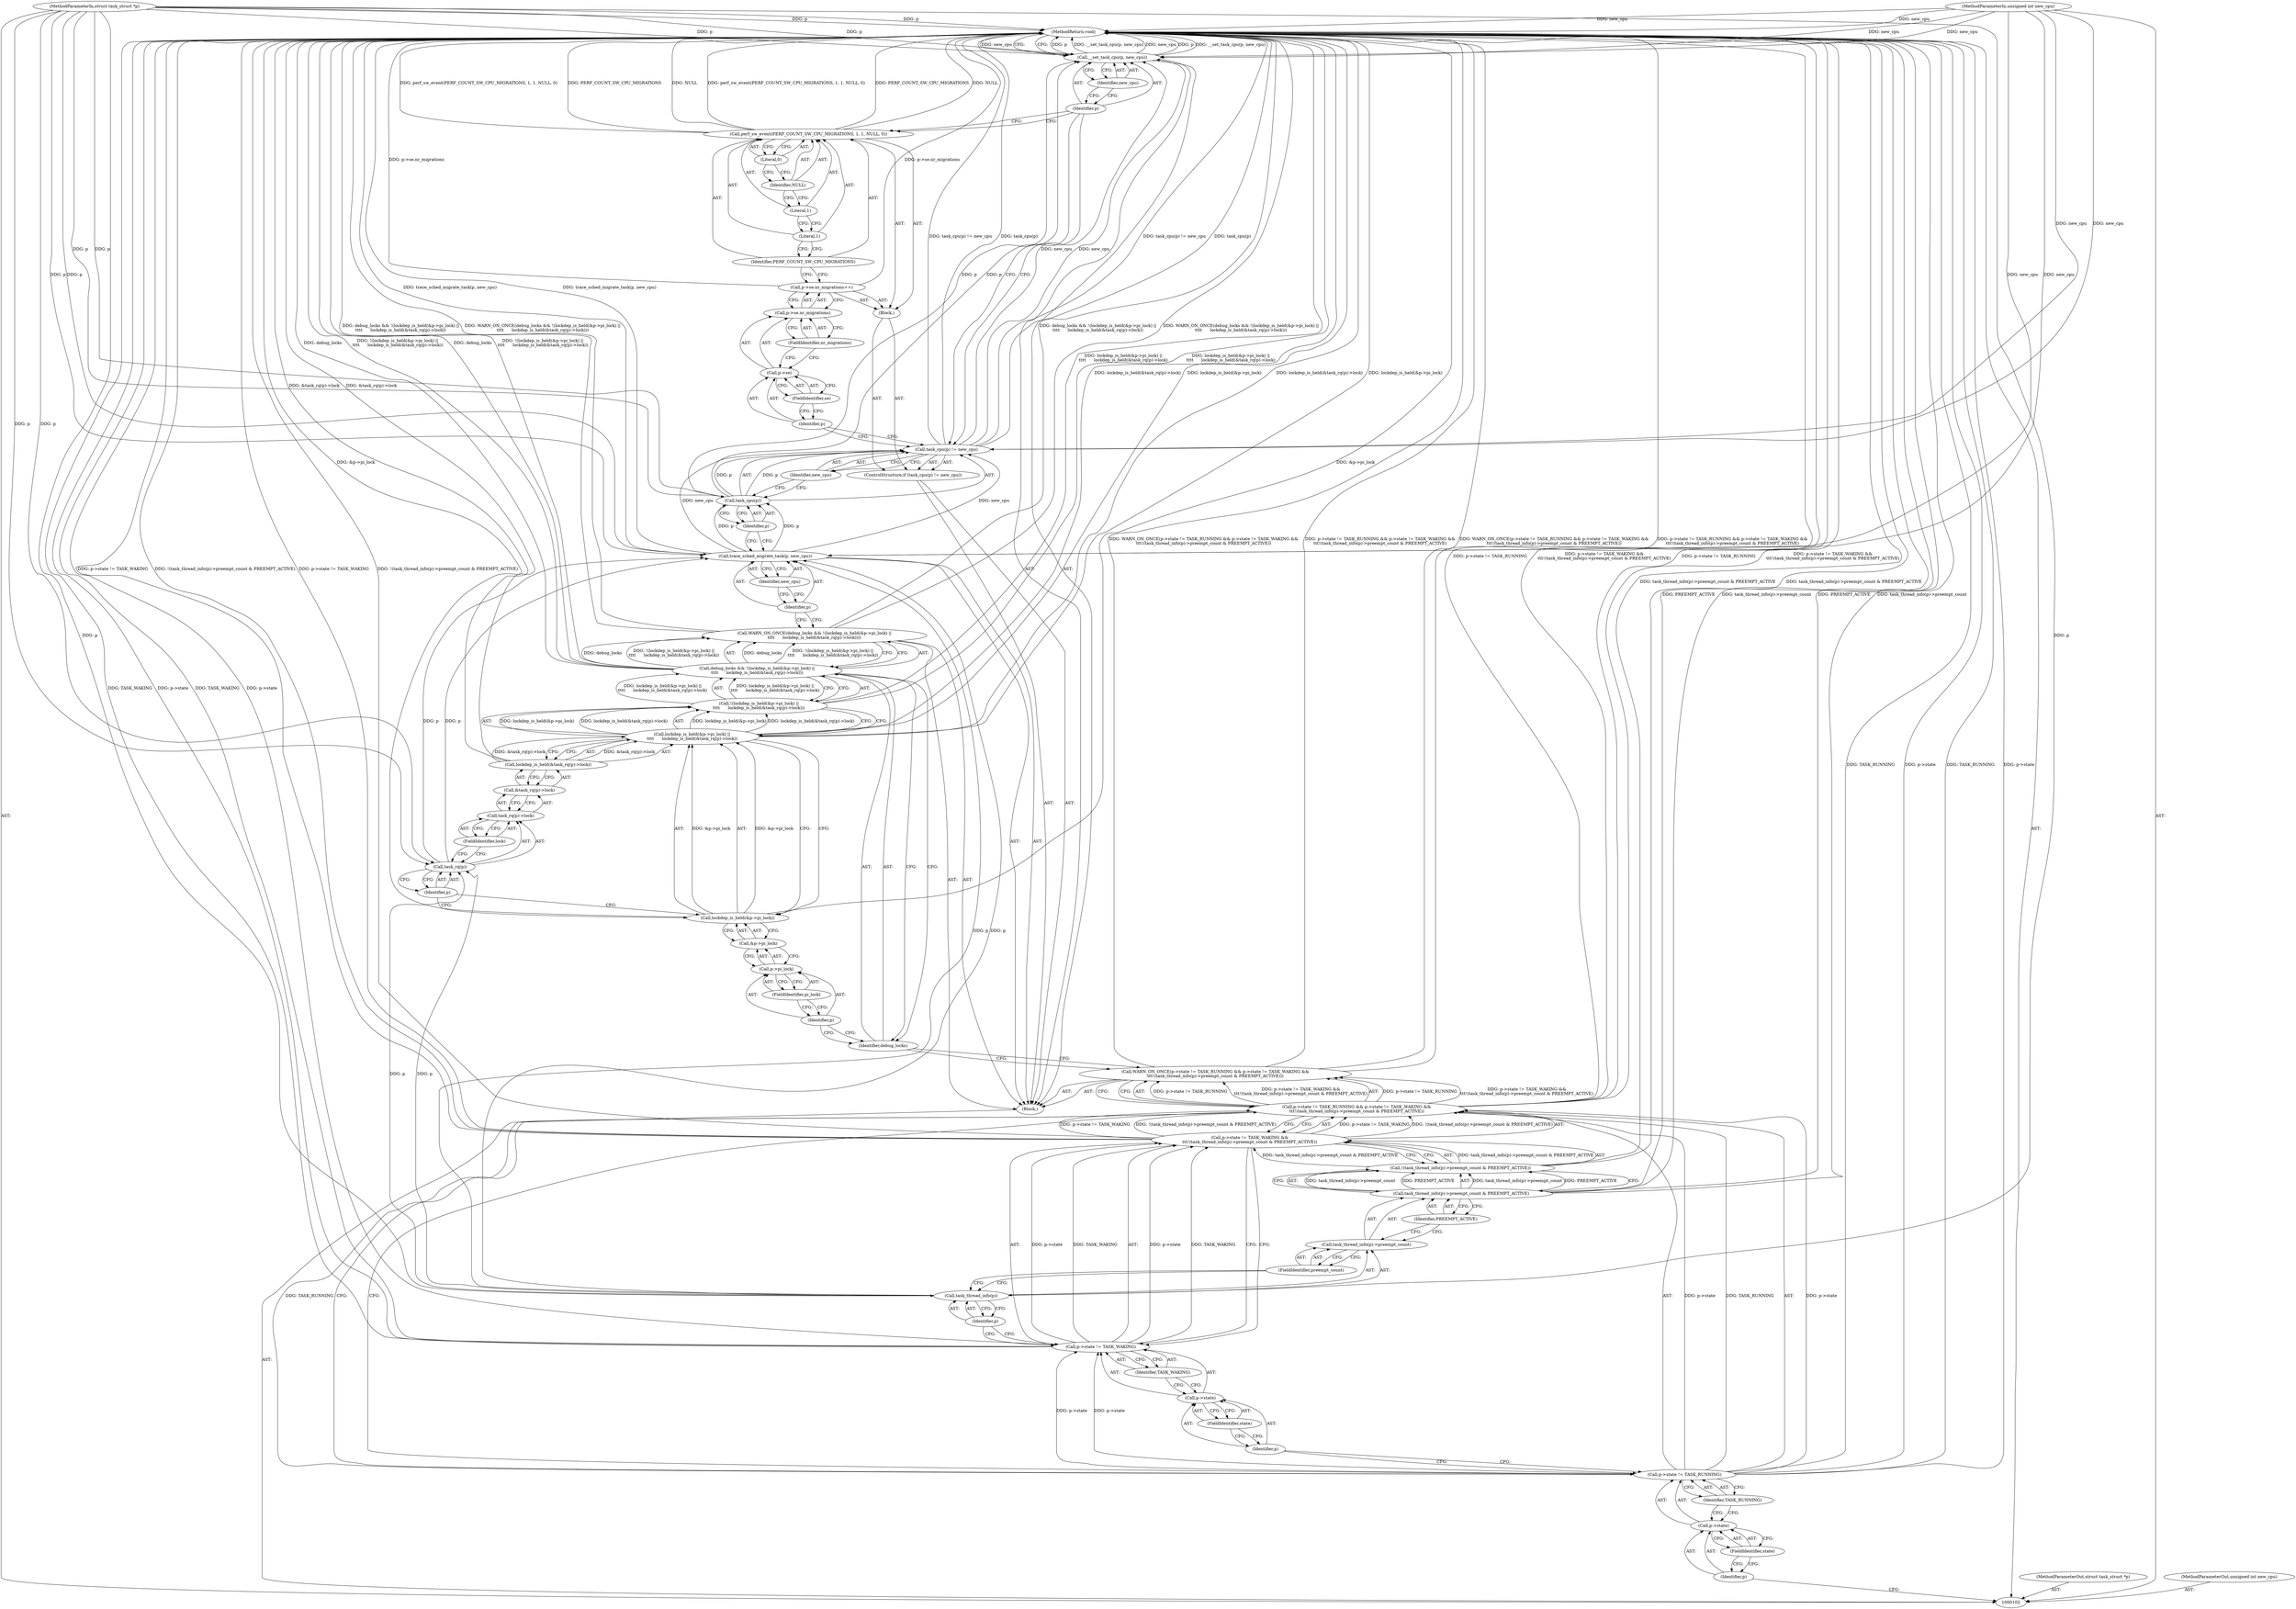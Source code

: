 digraph "1_linux_a8b0ca17b80e92faab46ee7179ba9e99ccb61233_70" {
"1000166" [label="(MethodReturn,void)"];
"1000103" [label="(MethodParameterIn,struct task_struct *p)"];
"1000253" [label="(MethodParameterOut,struct task_struct *p)"];
"1000104" [label="(MethodParameterIn,unsigned int new_cpu)"];
"1000254" [label="(MethodParameterOut,unsigned int new_cpu)"];
"1000105" [label="(Block,)"];
"1000126" [label="(Call,WARN_ON_ONCE(debug_locks && !(lockdep_is_held(&p->pi_lock) ||\n\t\t\t\t      lockdep_is_held(&task_rq(p)->lock))))"];
"1000127" [label="(Call,debug_locks && !(lockdep_is_held(&p->pi_lock) ||\n\t\t\t\t      lockdep_is_held(&task_rq(p)->lock)))"];
"1000128" [label="(Identifier,debug_locks)"];
"1000129" [label="(Call,!(lockdep_is_held(&p->pi_lock) ||\n\t\t\t\t      lockdep_is_held(&task_rq(p)->lock)))"];
"1000130" [label="(Call,lockdep_is_held(&p->pi_lock) ||\n\t\t\t\t      lockdep_is_held(&task_rq(p)->lock))"];
"1000131" [label="(Call,lockdep_is_held(&p->pi_lock))"];
"1000132" [label="(Call,&p->pi_lock)"];
"1000133" [label="(Call,p->pi_lock)"];
"1000134" [label="(Identifier,p)"];
"1000135" [label="(FieldIdentifier,pi_lock)"];
"1000136" [label="(Call,lockdep_is_held(&task_rq(p)->lock))"];
"1000137" [label="(Call,&task_rq(p)->lock)"];
"1000138" [label="(Call,task_rq(p)->lock)"];
"1000139" [label="(Call,task_rq(p))"];
"1000140" [label="(Identifier,p)"];
"1000141" [label="(FieldIdentifier,lock)"];
"1000142" [label="(Call,trace_sched_migrate_task(p, new_cpu))"];
"1000143" [label="(Identifier,p)"];
"1000144" [label="(Identifier,new_cpu)"];
"1000148" [label="(Identifier,p)"];
"1000145" [label="(ControlStructure,if (task_cpu(p) != new_cpu))"];
"1000149" [label="(Identifier,new_cpu)"];
"1000150" [label="(Block,)"];
"1000146" [label="(Call,task_cpu(p) != new_cpu)"];
"1000147" [label="(Call,task_cpu(p))"];
"1000151" [label="(Call,p->se.nr_migrations++)"];
"1000152" [label="(Call,p->se.nr_migrations)"];
"1000153" [label="(Call,p->se)"];
"1000154" [label="(Identifier,p)"];
"1000155" [label="(FieldIdentifier,se)"];
"1000156" [label="(FieldIdentifier,nr_migrations)"];
"1000158" [label="(Identifier,PERF_COUNT_SW_CPU_MIGRATIONS)"];
"1000157" [label="(Call,perf_sw_event(PERF_COUNT_SW_CPU_MIGRATIONS, 1, 1, NULL, 0))"];
"1000159" [label="(Literal,1)"];
"1000160" [label="(Literal,1)"];
"1000161" [label="(Identifier,NULL)"];
"1000162" [label="(Literal,0)"];
"1000164" [label="(Identifier,p)"];
"1000163" [label="(Call,__set_task_cpu(p, new_cpu))"];
"1000165" [label="(Identifier,new_cpu)"];
"1000106" [label="(Call,WARN_ON_ONCE(p->state != TASK_RUNNING && p->state != TASK_WAKING &&\n\t\t\t!(task_thread_info(p)->preempt_count & PREEMPT_ACTIVE)))"];
"1000107" [label="(Call,p->state != TASK_RUNNING && p->state != TASK_WAKING &&\n\t\t\t!(task_thread_info(p)->preempt_count & PREEMPT_ACTIVE))"];
"1000108" [label="(Call,p->state != TASK_RUNNING)"];
"1000109" [label="(Call,p->state)"];
"1000110" [label="(Identifier,p)"];
"1000111" [label="(FieldIdentifier,state)"];
"1000112" [label="(Identifier,TASK_RUNNING)"];
"1000113" [label="(Call,p->state != TASK_WAKING &&\n\t\t\t!(task_thread_info(p)->preempt_count & PREEMPT_ACTIVE))"];
"1000114" [label="(Call,p->state != TASK_WAKING)"];
"1000115" [label="(Call,p->state)"];
"1000116" [label="(Identifier,p)"];
"1000117" [label="(FieldIdentifier,state)"];
"1000118" [label="(Identifier,TASK_WAKING)"];
"1000123" [label="(Identifier,p)"];
"1000124" [label="(FieldIdentifier,preempt_count)"];
"1000119" [label="(Call,!(task_thread_info(p)->preempt_count & PREEMPT_ACTIVE))"];
"1000125" [label="(Identifier,PREEMPT_ACTIVE)"];
"1000120" [label="(Call,task_thread_info(p)->preempt_count & PREEMPT_ACTIVE)"];
"1000121" [label="(Call,task_thread_info(p)->preempt_count)"];
"1000122" [label="(Call,task_thread_info(p))"];
"1000166" -> "1000102"  [label="AST: "];
"1000166" -> "1000163"  [label="CFG: "];
"1000142" -> "1000166"  [label="DDG: trace_sched_migrate_task(p, new_cpu)"];
"1000120" -> "1000166"  [label="DDG: PREEMPT_ACTIVE"];
"1000120" -> "1000166"  [label="DDG: task_thread_info(p)->preempt_count"];
"1000107" -> "1000166"  [label="DDG: p->state != TASK_RUNNING"];
"1000107" -> "1000166"  [label="DDG: p->state != TASK_WAKING &&\n\t\t\t!(task_thread_info(p)->preempt_count & PREEMPT_ACTIVE)"];
"1000157" -> "1000166"  [label="DDG: perf_sw_event(PERF_COUNT_SW_CPU_MIGRATIONS, 1, 1, NULL, 0)"];
"1000157" -> "1000166"  [label="DDG: PERF_COUNT_SW_CPU_MIGRATIONS"];
"1000157" -> "1000166"  [label="DDG: NULL"];
"1000104" -> "1000166"  [label="DDG: new_cpu"];
"1000113" -> "1000166"  [label="DDG: p->state != TASK_WAKING"];
"1000113" -> "1000166"  [label="DDG: !(task_thread_info(p)->preempt_count & PREEMPT_ACTIVE)"];
"1000151" -> "1000166"  [label="DDG: p->se.nr_migrations"];
"1000126" -> "1000166"  [label="DDG: debug_locks && !(lockdep_is_held(&p->pi_lock) ||\n\t\t\t\t      lockdep_is_held(&task_rq(p)->lock))"];
"1000126" -> "1000166"  [label="DDG: WARN_ON_ONCE(debug_locks && !(lockdep_is_held(&p->pi_lock) ||\n\t\t\t\t      lockdep_is_held(&task_rq(p)->lock)))"];
"1000114" -> "1000166"  [label="DDG: TASK_WAKING"];
"1000114" -> "1000166"  [label="DDG: p->state"];
"1000108" -> "1000166"  [label="DDG: TASK_RUNNING"];
"1000108" -> "1000166"  [label="DDG: p->state"];
"1000127" -> "1000166"  [label="DDG: debug_locks"];
"1000127" -> "1000166"  [label="DDG: !(lockdep_is_held(&p->pi_lock) ||\n\t\t\t\t      lockdep_is_held(&task_rq(p)->lock))"];
"1000129" -> "1000166"  [label="DDG: lockdep_is_held(&p->pi_lock) ||\n\t\t\t\t      lockdep_is_held(&task_rq(p)->lock)"];
"1000163" -> "1000166"  [label="DDG: p"];
"1000163" -> "1000166"  [label="DDG: __set_task_cpu(p, new_cpu)"];
"1000163" -> "1000166"  [label="DDG: new_cpu"];
"1000106" -> "1000166"  [label="DDG: p->state != TASK_RUNNING && p->state != TASK_WAKING &&\n\t\t\t!(task_thread_info(p)->preempt_count & PREEMPT_ACTIVE)"];
"1000106" -> "1000166"  [label="DDG: WARN_ON_ONCE(p->state != TASK_RUNNING && p->state != TASK_WAKING &&\n\t\t\t!(task_thread_info(p)->preempt_count & PREEMPT_ACTIVE))"];
"1000131" -> "1000166"  [label="DDG: &p->pi_lock"];
"1000103" -> "1000166"  [label="DDG: p"];
"1000119" -> "1000166"  [label="DDG: task_thread_info(p)->preempt_count & PREEMPT_ACTIVE"];
"1000130" -> "1000166"  [label="DDG: lockdep_is_held(&task_rq(p)->lock)"];
"1000130" -> "1000166"  [label="DDG: lockdep_is_held(&p->pi_lock)"];
"1000146" -> "1000166"  [label="DDG: task_cpu(p) != new_cpu"];
"1000146" -> "1000166"  [label="DDG: task_cpu(p)"];
"1000136" -> "1000166"  [label="DDG: &task_rq(p)->lock"];
"1000103" -> "1000102"  [label="AST: "];
"1000103" -> "1000166"  [label="DDG: p"];
"1000103" -> "1000122"  [label="DDG: p"];
"1000103" -> "1000139"  [label="DDG: p"];
"1000103" -> "1000142"  [label="DDG: p"];
"1000103" -> "1000147"  [label="DDG: p"];
"1000103" -> "1000163"  [label="DDG: p"];
"1000253" -> "1000102"  [label="AST: "];
"1000104" -> "1000102"  [label="AST: "];
"1000104" -> "1000166"  [label="DDG: new_cpu"];
"1000104" -> "1000142"  [label="DDG: new_cpu"];
"1000104" -> "1000146"  [label="DDG: new_cpu"];
"1000104" -> "1000163"  [label="DDG: new_cpu"];
"1000254" -> "1000102"  [label="AST: "];
"1000105" -> "1000102"  [label="AST: "];
"1000106" -> "1000105"  [label="AST: "];
"1000126" -> "1000105"  [label="AST: "];
"1000142" -> "1000105"  [label="AST: "];
"1000145" -> "1000105"  [label="AST: "];
"1000163" -> "1000105"  [label="AST: "];
"1000126" -> "1000105"  [label="AST: "];
"1000126" -> "1000127"  [label="CFG: "];
"1000127" -> "1000126"  [label="AST: "];
"1000143" -> "1000126"  [label="CFG: "];
"1000126" -> "1000166"  [label="DDG: debug_locks && !(lockdep_is_held(&p->pi_lock) ||\n\t\t\t\t      lockdep_is_held(&task_rq(p)->lock))"];
"1000126" -> "1000166"  [label="DDG: WARN_ON_ONCE(debug_locks && !(lockdep_is_held(&p->pi_lock) ||\n\t\t\t\t      lockdep_is_held(&task_rq(p)->lock)))"];
"1000127" -> "1000126"  [label="DDG: debug_locks"];
"1000127" -> "1000126"  [label="DDG: !(lockdep_is_held(&p->pi_lock) ||\n\t\t\t\t      lockdep_is_held(&task_rq(p)->lock))"];
"1000127" -> "1000126"  [label="AST: "];
"1000127" -> "1000128"  [label="CFG: "];
"1000127" -> "1000129"  [label="CFG: "];
"1000128" -> "1000127"  [label="AST: "];
"1000129" -> "1000127"  [label="AST: "];
"1000126" -> "1000127"  [label="CFG: "];
"1000127" -> "1000166"  [label="DDG: debug_locks"];
"1000127" -> "1000166"  [label="DDG: !(lockdep_is_held(&p->pi_lock) ||\n\t\t\t\t      lockdep_is_held(&task_rq(p)->lock))"];
"1000127" -> "1000126"  [label="DDG: debug_locks"];
"1000127" -> "1000126"  [label="DDG: !(lockdep_is_held(&p->pi_lock) ||\n\t\t\t\t      lockdep_is_held(&task_rq(p)->lock))"];
"1000129" -> "1000127"  [label="DDG: lockdep_is_held(&p->pi_lock) ||\n\t\t\t\t      lockdep_is_held(&task_rq(p)->lock)"];
"1000128" -> "1000127"  [label="AST: "];
"1000128" -> "1000106"  [label="CFG: "];
"1000134" -> "1000128"  [label="CFG: "];
"1000127" -> "1000128"  [label="CFG: "];
"1000129" -> "1000127"  [label="AST: "];
"1000129" -> "1000130"  [label="CFG: "];
"1000130" -> "1000129"  [label="AST: "];
"1000127" -> "1000129"  [label="CFG: "];
"1000129" -> "1000166"  [label="DDG: lockdep_is_held(&p->pi_lock) ||\n\t\t\t\t      lockdep_is_held(&task_rq(p)->lock)"];
"1000129" -> "1000127"  [label="DDG: lockdep_is_held(&p->pi_lock) ||\n\t\t\t\t      lockdep_is_held(&task_rq(p)->lock)"];
"1000130" -> "1000129"  [label="DDG: lockdep_is_held(&p->pi_lock)"];
"1000130" -> "1000129"  [label="DDG: lockdep_is_held(&task_rq(p)->lock)"];
"1000130" -> "1000129"  [label="AST: "];
"1000130" -> "1000131"  [label="CFG: "];
"1000130" -> "1000136"  [label="CFG: "];
"1000131" -> "1000130"  [label="AST: "];
"1000136" -> "1000130"  [label="AST: "];
"1000129" -> "1000130"  [label="CFG: "];
"1000130" -> "1000166"  [label="DDG: lockdep_is_held(&task_rq(p)->lock)"];
"1000130" -> "1000166"  [label="DDG: lockdep_is_held(&p->pi_lock)"];
"1000130" -> "1000129"  [label="DDG: lockdep_is_held(&p->pi_lock)"];
"1000130" -> "1000129"  [label="DDG: lockdep_is_held(&task_rq(p)->lock)"];
"1000131" -> "1000130"  [label="DDG: &p->pi_lock"];
"1000136" -> "1000130"  [label="DDG: &task_rq(p)->lock"];
"1000131" -> "1000130"  [label="AST: "];
"1000131" -> "1000132"  [label="CFG: "];
"1000132" -> "1000131"  [label="AST: "];
"1000140" -> "1000131"  [label="CFG: "];
"1000130" -> "1000131"  [label="CFG: "];
"1000131" -> "1000166"  [label="DDG: &p->pi_lock"];
"1000131" -> "1000130"  [label="DDG: &p->pi_lock"];
"1000132" -> "1000131"  [label="AST: "];
"1000132" -> "1000133"  [label="CFG: "];
"1000133" -> "1000132"  [label="AST: "];
"1000131" -> "1000132"  [label="CFG: "];
"1000133" -> "1000132"  [label="AST: "];
"1000133" -> "1000135"  [label="CFG: "];
"1000134" -> "1000133"  [label="AST: "];
"1000135" -> "1000133"  [label="AST: "];
"1000132" -> "1000133"  [label="CFG: "];
"1000134" -> "1000133"  [label="AST: "];
"1000134" -> "1000128"  [label="CFG: "];
"1000135" -> "1000134"  [label="CFG: "];
"1000135" -> "1000133"  [label="AST: "];
"1000135" -> "1000134"  [label="CFG: "];
"1000133" -> "1000135"  [label="CFG: "];
"1000136" -> "1000130"  [label="AST: "];
"1000136" -> "1000137"  [label="CFG: "];
"1000137" -> "1000136"  [label="AST: "];
"1000130" -> "1000136"  [label="CFG: "];
"1000136" -> "1000166"  [label="DDG: &task_rq(p)->lock"];
"1000136" -> "1000130"  [label="DDG: &task_rq(p)->lock"];
"1000137" -> "1000136"  [label="AST: "];
"1000137" -> "1000138"  [label="CFG: "];
"1000138" -> "1000137"  [label="AST: "];
"1000136" -> "1000137"  [label="CFG: "];
"1000138" -> "1000137"  [label="AST: "];
"1000138" -> "1000141"  [label="CFG: "];
"1000139" -> "1000138"  [label="AST: "];
"1000141" -> "1000138"  [label="AST: "];
"1000137" -> "1000138"  [label="CFG: "];
"1000139" -> "1000138"  [label="AST: "];
"1000139" -> "1000140"  [label="CFG: "];
"1000140" -> "1000139"  [label="AST: "];
"1000141" -> "1000139"  [label="CFG: "];
"1000122" -> "1000139"  [label="DDG: p"];
"1000103" -> "1000139"  [label="DDG: p"];
"1000139" -> "1000142"  [label="DDG: p"];
"1000140" -> "1000139"  [label="AST: "];
"1000140" -> "1000131"  [label="CFG: "];
"1000139" -> "1000140"  [label="CFG: "];
"1000141" -> "1000138"  [label="AST: "];
"1000141" -> "1000139"  [label="CFG: "];
"1000138" -> "1000141"  [label="CFG: "];
"1000142" -> "1000105"  [label="AST: "];
"1000142" -> "1000144"  [label="CFG: "];
"1000143" -> "1000142"  [label="AST: "];
"1000144" -> "1000142"  [label="AST: "];
"1000148" -> "1000142"  [label="CFG: "];
"1000142" -> "1000166"  [label="DDG: trace_sched_migrate_task(p, new_cpu)"];
"1000122" -> "1000142"  [label="DDG: p"];
"1000139" -> "1000142"  [label="DDG: p"];
"1000103" -> "1000142"  [label="DDG: p"];
"1000104" -> "1000142"  [label="DDG: new_cpu"];
"1000142" -> "1000147"  [label="DDG: p"];
"1000142" -> "1000146"  [label="DDG: new_cpu"];
"1000143" -> "1000142"  [label="AST: "];
"1000143" -> "1000126"  [label="CFG: "];
"1000144" -> "1000143"  [label="CFG: "];
"1000144" -> "1000142"  [label="AST: "];
"1000144" -> "1000143"  [label="CFG: "];
"1000142" -> "1000144"  [label="CFG: "];
"1000148" -> "1000147"  [label="AST: "];
"1000148" -> "1000142"  [label="CFG: "];
"1000147" -> "1000148"  [label="CFG: "];
"1000145" -> "1000105"  [label="AST: "];
"1000146" -> "1000145"  [label="AST: "];
"1000150" -> "1000145"  [label="AST: "];
"1000149" -> "1000146"  [label="AST: "];
"1000149" -> "1000147"  [label="CFG: "];
"1000146" -> "1000149"  [label="CFG: "];
"1000150" -> "1000145"  [label="AST: "];
"1000151" -> "1000150"  [label="AST: "];
"1000157" -> "1000150"  [label="AST: "];
"1000146" -> "1000145"  [label="AST: "];
"1000146" -> "1000149"  [label="CFG: "];
"1000147" -> "1000146"  [label="AST: "];
"1000149" -> "1000146"  [label="AST: "];
"1000154" -> "1000146"  [label="CFG: "];
"1000164" -> "1000146"  [label="CFG: "];
"1000146" -> "1000166"  [label="DDG: task_cpu(p) != new_cpu"];
"1000146" -> "1000166"  [label="DDG: task_cpu(p)"];
"1000147" -> "1000146"  [label="DDG: p"];
"1000142" -> "1000146"  [label="DDG: new_cpu"];
"1000104" -> "1000146"  [label="DDG: new_cpu"];
"1000146" -> "1000163"  [label="DDG: new_cpu"];
"1000147" -> "1000146"  [label="AST: "];
"1000147" -> "1000148"  [label="CFG: "];
"1000148" -> "1000147"  [label="AST: "];
"1000149" -> "1000147"  [label="CFG: "];
"1000147" -> "1000146"  [label="DDG: p"];
"1000142" -> "1000147"  [label="DDG: p"];
"1000103" -> "1000147"  [label="DDG: p"];
"1000147" -> "1000163"  [label="DDG: p"];
"1000151" -> "1000150"  [label="AST: "];
"1000151" -> "1000152"  [label="CFG: "];
"1000152" -> "1000151"  [label="AST: "];
"1000158" -> "1000151"  [label="CFG: "];
"1000151" -> "1000166"  [label="DDG: p->se.nr_migrations"];
"1000152" -> "1000151"  [label="AST: "];
"1000152" -> "1000156"  [label="CFG: "];
"1000153" -> "1000152"  [label="AST: "];
"1000156" -> "1000152"  [label="AST: "];
"1000151" -> "1000152"  [label="CFG: "];
"1000153" -> "1000152"  [label="AST: "];
"1000153" -> "1000155"  [label="CFG: "];
"1000154" -> "1000153"  [label="AST: "];
"1000155" -> "1000153"  [label="AST: "];
"1000156" -> "1000153"  [label="CFG: "];
"1000154" -> "1000153"  [label="AST: "];
"1000154" -> "1000146"  [label="CFG: "];
"1000155" -> "1000154"  [label="CFG: "];
"1000155" -> "1000153"  [label="AST: "];
"1000155" -> "1000154"  [label="CFG: "];
"1000153" -> "1000155"  [label="CFG: "];
"1000156" -> "1000152"  [label="AST: "];
"1000156" -> "1000153"  [label="CFG: "];
"1000152" -> "1000156"  [label="CFG: "];
"1000158" -> "1000157"  [label="AST: "];
"1000158" -> "1000151"  [label="CFG: "];
"1000159" -> "1000158"  [label="CFG: "];
"1000157" -> "1000150"  [label="AST: "];
"1000157" -> "1000162"  [label="CFG: "];
"1000158" -> "1000157"  [label="AST: "];
"1000159" -> "1000157"  [label="AST: "];
"1000160" -> "1000157"  [label="AST: "];
"1000161" -> "1000157"  [label="AST: "];
"1000162" -> "1000157"  [label="AST: "];
"1000164" -> "1000157"  [label="CFG: "];
"1000157" -> "1000166"  [label="DDG: perf_sw_event(PERF_COUNT_SW_CPU_MIGRATIONS, 1, 1, NULL, 0)"];
"1000157" -> "1000166"  [label="DDG: PERF_COUNT_SW_CPU_MIGRATIONS"];
"1000157" -> "1000166"  [label="DDG: NULL"];
"1000159" -> "1000157"  [label="AST: "];
"1000159" -> "1000158"  [label="CFG: "];
"1000160" -> "1000159"  [label="CFG: "];
"1000160" -> "1000157"  [label="AST: "];
"1000160" -> "1000159"  [label="CFG: "];
"1000161" -> "1000160"  [label="CFG: "];
"1000161" -> "1000157"  [label="AST: "];
"1000161" -> "1000160"  [label="CFG: "];
"1000162" -> "1000161"  [label="CFG: "];
"1000162" -> "1000157"  [label="AST: "];
"1000162" -> "1000161"  [label="CFG: "];
"1000157" -> "1000162"  [label="CFG: "];
"1000164" -> "1000163"  [label="AST: "];
"1000164" -> "1000157"  [label="CFG: "];
"1000164" -> "1000146"  [label="CFG: "];
"1000165" -> "1000164"  [label="CFG: "];
"1000163" -> "1000105"  [label="AST: "];
"1000163" -> "1000165"  [label="CFG: "];
"1000164" -> "1000163"  [label="AST: "];
"1000165" -> "1000163"  [label="AST: "];
"1000166" -> "1000163"  [label="CFG: "];
"1000163" -> "1000166"  [label="DDG: p"];
"1000163" -> "1000166"  [label="DDG: __set_task_cpu(p, new_cpu)"];
"1000163" -> "1000166"  [label="DDG: new_cpu"];
"1000147" -> "1000163"  [label="DDG: p"];
"1000103" -> "1000163"  [label="DDG: p"];
"1000146" -> "1000163"  [label="DDG: new_cpu"];
"1000104" -> "1000163"  [label="DDG: new_cpu"];
"1000165" -> "1000163"  [label="AST: "];
"1000165" -> "1000164"  [label="CFG: "];
"1000163" -> "1000165"  [label="CFG: "];
"1000106" -> "1000105"  [label="AST: "];
"1000106" -> "1000107"  [label="CFG: "];
"1000107" -> "1000106"  [label="AST: "];
"1000128" -> "1000106"  [label="CFG: "];
"1000106" -> "1000166"  [label="DDG: p->state != TASK_RUNNING && p->state != TASK_WAKING &&\n\t\t\t!(task_thread_info(p)->preempt_count & PREEMPT_ACTIVE)"];
"1000106" -> "1000166"  [label="DDG: WARN_ON_ONCE(p->state != TASK_RUNNING && p->state != TASK_WAKING &&\n\t\t\t!(task_thread_info(p)->preempt_count & PREEMPT_ACTIVE))"];
"1000107" -> "1000106"  [label="DDG: p->state != TASK_RUNNING"];
"1000107" -> "1000106"  [label="DDG: p->state != TASK_WAKING &&\n\t\t\t!(task_thread_info(p)->preempt_count & PREEMPT_ACTIVE)"];
"1000107" -> "1000106"  [label="AST: "];
"1000107" -> "1000108"  [label="CFG: "];
"1000107" -> "1000113"  [label="CFG: "];
"1000108" -> "1000107"  [label="AST: "];
"1000113" -> "1000107"  [label="AST: "];
"1000106" -> "1000107"  [label="CFG: "];
"1000107" -> "1000166"  [label="DDG: p->state != TASK_RUNNING"];
"1000107" -> "1000166"  [label="DDG: p->state != TASK_WAKING &&\n\t\t\t!(task_thread_info(p)->preempt_count & PREEMPT_ACTIVE)"];
"1000107" -> "1000106"  [label="DDG: p->state != TASK_RUNNING"];
"1000107" -> "1000106"  [label="DDG: p->state != TASK_WAKING &&\n\t\t\t!(task_thread_info(p)->preempt_count & PREEMPT_ACTIVE)"];
"1000108" -> "1000107"  [label="DDG: p->state"];
"1000108" -> "1000107"  [label="DDG: TASK_RUNNING"];
"1000113" -> "1000107"  [label="DDG: p->state != TASK_WAKING"];
"1000113" -> "1000107"  [label="DDG: !(task_thread_info(p)->preempt_count & PREEMPT_ACTIVE)"];
"1000108" -> "1000107"  [label="AST: "];
"1000108" -> "1000112"  [label="CFG: "];
"1000109" -> "1000108"  [label="AST: "];
"1000112" -> "1000108"  [label="AST: "];
"1000116" -> "1000108"  [label="CFG: "];
"1000107" -> "1000108"  [label="CFG: "];
"1000108" -> "1000166"  [label="DDG: TASK_RUNNING"];
"1000108" -> "1000166"  [label="DDG: p->state"];
"1000108" -> "1000107"  [label="DDG: p->state"];
"1000108" -> "1000107"  [label="DDG: TASK_RUNNING"];
"1000108" -> "1000114"  [label="DDG: p->state"];
"1000109" -> "1000108"  [label="AST: "];
"1000109" -> "1000111"  [label="CFG: "];
"1000110" -> "1000109"  [label="AST: "];
"1000111" -> "1000109"  [label="AST: "];
"1000112" -> "1000109"  [label="CFG: "];
"1000110" -> "1000109"  [label="AST: "];
"1000110" -> "1000102"  [label="CFG: "];
"1000111" -> "1000110"  [label="CFG: "];
"1000111" -> "1000109"  [label="AST: "];
"1000111" -> "1000110"  [label="CFG: "];
"1000109" -> "1000111"  [label="CFG: "];
"1000112" -> "1000108"  [label="AST: "];
"1000112" -> "1000109"  [label="CFG: "];
"1000108" -> "1000112"  [label="CFG: "];
"1000113" -> "1000107"  [label="AST: "];
"1000113" -> "1000114"  [label="CFG: "];
"1000113" -> "1000119"  [label="CFG: "];
"1000114" -> "1000113"  [label="AST: "];
"1000119" -> "1000113"  [label="AST: "];
"1000107" -> "1000113"  [label="CFG: "];
"1000113" -> "1000166"  [label="DDG: p->state != TASK_WAKING"];
"1000113" -> "1000166"  [label="DDG: !(task_thread_info(p)->preempt_count & PREEMPT_ACTIVE)"];
"1000113" -> "1000107"  [label="DDG: p->state != TASK_WAKING"];
"1000113" -> "1000107"  [label="DDG: !(task_thread_info(p)->preempt_count & PREEMPT_ACTIVE)"];
"1000114" -> "1000113"  [label="DDG: p->state"];
"1000114" -> "1000113"  [label="DDG: TASK_WAKING"];
"1000119" -> "1000113"  [label="DDG: task_thread_info(p)->preempt_count & PREEMPT_ACTIVE"];
"1000114" -> "1000113"  [label="AST: "];
"1000114" -> "1000118"  [label="CFG: "];
"1000115" -> "1000114"  [label="AST: "];
"1000118" -> "1000114"  [label="AST: "];
"1000123" -> "1000114"  [label="CFG: "];
"1000113" -> "1000114"  [label="CFG: "];
"1000114" -> "1000166"  [label="DDG: TASK_WAKING"];
"1000114" -> "1000166"  [label="DDG: p->state"];
"1000114" -> "1000113"  [label="DDG: p->state"];
"1000114" -> "1000113"  [label="DDG: TASK_WAKING"];
"1000108" -> "1000114"  [label="DDG: p->state"];
"1000115" -> "1000114"  [label="AST: "];
"1000115" -> "1000117"  [label="CFG: "];
"1000116" -> "1000115"  [label="AST: "];
"1000117" -> "1000115"  [label="AST: "];
"1000118" -> "1000115"  [label="CFG: "];
"1000116" -> "1000115"  [label="AST: "];
"1000116" -> "1000108"  [label="CFG: "];
"1000117" -> "1000116"  [label="CFG: "];
"1000117" -> "1000115"  [label="AST: "];
"1000117" -> "1000116"  [label="CFG: "];
"1000115" -> "1000117"  [label="CFG: "];
"1000118" -> "1000114"  [label="AST: "];
"1000118" -> "1000115"  [label="CFG: "];
"1000114" -> "1000118"  [label="CFG: "];
"1000123" -> "1000122"  [label="AST: "];
"1000123" -> "1000114"  [label="CFG: "];
"1000122" -> "1000123"  [label="CFG: "];
"1000124" -> "1000121"  [label="AST: "];
"1000124" -> "1000122"  [label="CFG: "];
"1000121" -> "1000124"  [label="CFG: "];
"1000119" -> "1000113"  [label="AST: "];
"1000119" -> "1000120"  [label="CFG: "];
"1000120" -> "1000119"  [label="AST: "];
"1000113" -> "1000119"  [label="CFG: "];
"1000119" -> "1000166"  [label="DDG: task_thread_info(p)->preempt_count & PREEMPT_ACTIVE"];
"1000119" -> "1000113"  [label="DDG: task_thread_info(p)->preempt_count & PREEMPT_ACTIVE"];
"1000120" -> "1000119"  [label="DDG: task_thread_info(p)->preempt_count"];
"1000120" -> "1000119"  [label="DDG: PREEMPT_ACTIVE"];
"1000125" -> "1000120"  [label="AST: "];
"1000125" -> "1000121"  [label="CFG: "];
"1000120" -> "1000125"  [label="CFG: "];
"1000120" -> "1000119"  [label="AST: "];
"1000120" -> "1000125"  [label="CFG: "];
"1000121" -> "1000120"  [label="AST: "];
"1000125" -> "1000120"  [label="AST: "];
"1000119" -> "1000120"  [label="CFG: "];
"1000120" -> "1000166"  [label="DDG: PREEMPT_ACTIVE"];
"1000120" -> "1000166"  [label="DDG: task_thread_info(p)->preempt_count"];
"1000120" -> "1000119"  [label="DDG: task_thread_info(p)->preempt_count"];
"1000120" -> "1000119"  [label="DDG: PREEMPT_ACTIVE"];
"1000121" -> "1000120"  [label="AST: "];
"1000121" -> "1000124"  [label="CFG: "];
"1000122" -> "1000121"  [label="AST: "];
"1000124" -> "1000121"  [label="AST: "];
"1000125" -> "1000121"  [label="CFG: "];
"1000122" -> "1000121"  [label="AST: "];
"1000122" -> "1000123"  [label="CFG: "];
"1000123" -> "1000122"  [label="AST: "];
"1000124" -> "1000122"  [label="CFG: "];
"1000103" -> "1000122"  [label="DDG: p"];
"1000122" -> "1000139"  [label="DDG: p"];
"1000122" -> "1000142"  [label="DDG: p"];
}
